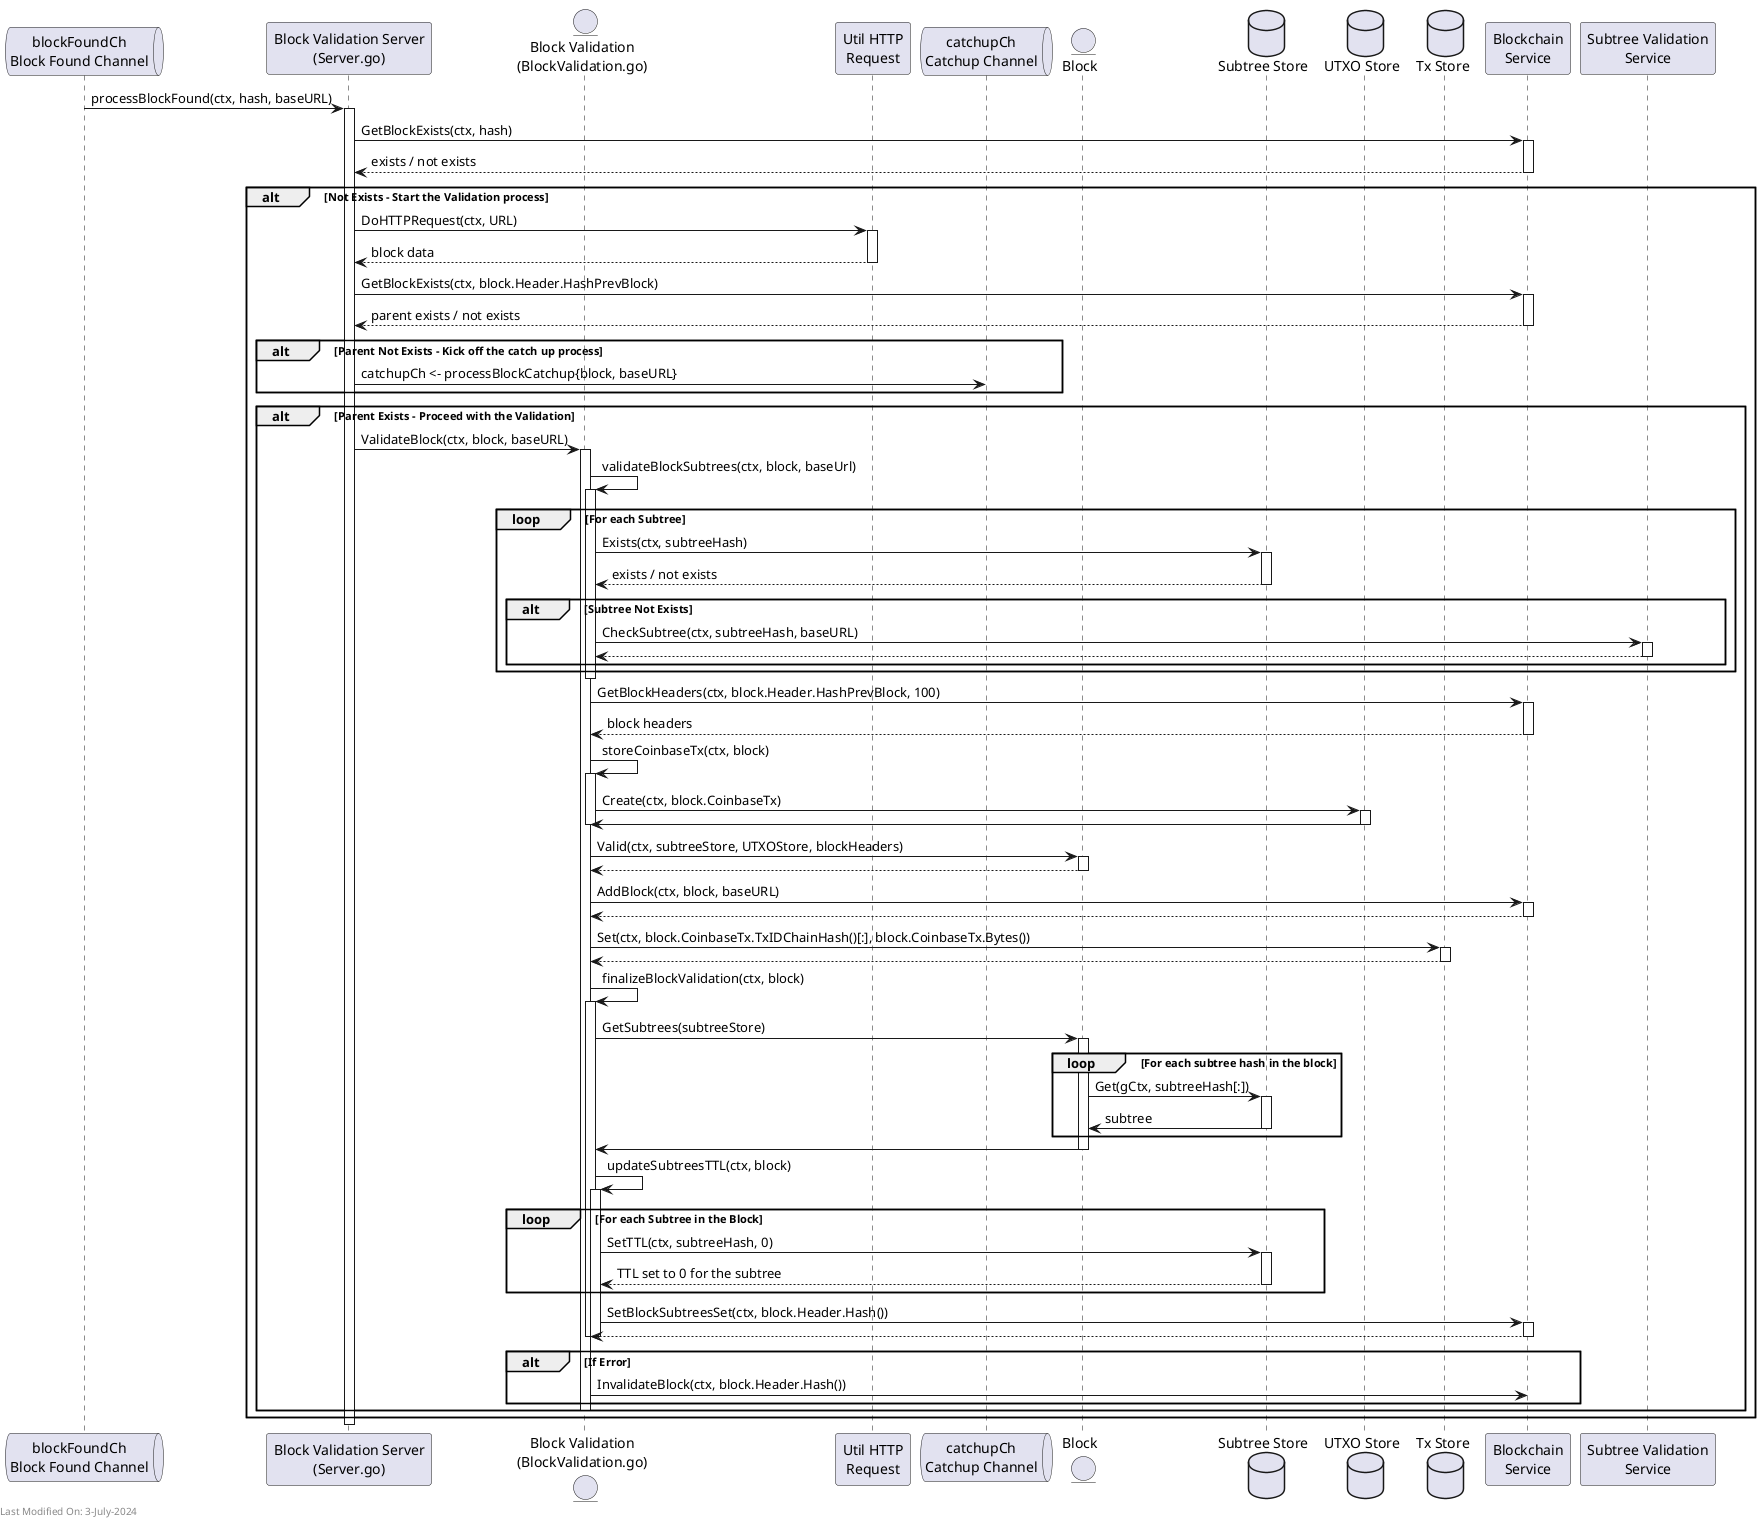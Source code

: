 @startuml
queue "blockFoundCh\nBlock Found Channel" as BFC
participant "Block Validation Server\n(Server.go)" as BVS
entity "Block Validation\n(BlockValidation.go)" as BVVB
participant "Util HTTP\nRequest" as Util
queue "catchupCh\nCatchup Channel" as CCC
entity "Block" as Block
database "Subtree Store" as SubtreeStore
database "UTXO Store" as UTXOStore
database "Tx Store" as TxStore
participant "Blockchain\nService" as BC
participant "Subtree Validation\nService" as SVS

BFC -> BVS: processBlockFound(ctx, hash, baseURL)
activate BVS

BVS -> BC: GetBlockExists(ctx, hash)
activate BC
BC --> BVS: exists / not exists
deactivate BC

alt Not Exists - Start the Validation process
    BVS -> Util: DoHTTPRequest(ctx, URL)
    activate Util
    Util --> BVS: block data
    deactivate Util

    BVS -> BC: GetBlockExists(ctx, block.Header.HashPrevBlock)
    activate BC
    BC --> BVS: parent exists / not exists
    deactivate BC

    alt Parent Not Exists - Kick off the catch up process
        BVS -> CCC: catchupCh <- processBlockCatchup{block, baseURL}
    end

    alt Parent Exists - Proceed with the Validation

    BVS -> BVVB: ValidateBlock(ctx, block, baseURL)
    activate BVVB
    BVVB -> BVVB: validateBlockSubtrees(ctx, block, baseUrl)
    activate BVVB

    loop For each Subtree
       BVVB -> SubtreeStore: Exists(ctx, subtreeHash)
       activate SubtreeStore
       SubtreeStore --> BVVB: exists / not exists
       deactivate SubtreeStore

        alt Subtree Not Exists
           BVVB -> SVS: CheckSubtree(ctx, subtreeHash, baseURL)
           activate SVS
           SVS --> BVVB
           deactivate SVS
        end
    end

    deactivate BVVB

    BVVB -> BC: GetBlockHeaders(ctx, block.Header.HashPrevBlock, 100)
    activate BC
    BC --> BVVB: block headers
    deactivate BC

    BVVB -> BVVB: storeCoinbaseTx(ctx, block)
    activate BVVB
    BVVB -> UTXOStore: Create(ctx, block.CoinbaseTx)
    activate UTXOStore
    UTXOStore -> BVVB
    deactivate UTXOStore
    deactivate BVVB


    BVVB -> Block: Valid(ctx, subtreeStore, UTXOStore, blockHeaders)
    activate Block
    Block --> BVVB
    deactivate Block


    BVVB -> BC: AddBlock(ctx, block, baseURL)
    activate BC
    BC --> BVVB
    deactivate BC

    BVVB -> TxStore: Set(ctx, block.CoinbaseTx.TxIDChainHash()[:], block.CoinbaseTx.Bytes())
    activate TxStore
    TxStore --> BVVB
    deactivate TxStore



    BVVB -> BVVB: finalizeBlockValidation(ctx, block)
    activate BVVB
    BVVB -> Block: GetSubtrees(subtreeStore)
    activate Block
    loop For each subtree hash in the block
        Block -> SubtreeStore: Get(gCtx, subtreeHash[:])
        activate SubtreeStore
        SubtreeStore -> Block: subtree
        deactivate SubtreeStore
    end
    Block -> BVVB
    deactivate Block


    BVVB -> BVVB: updateSubtreesTTL(ctx, block)
    activate BVVB
    loop For each Subtree in the Block
        BVVB -> SubtreeStore: SetTTL(ctx, subtreeHash, 0)
        activate SubtreeStore
        SubtreeStore --> BVVB: TTL set to 0 for the subtree
        deactivate SubtreeStore
    end
    BVVB -> BC: SetBlockSubtreesSet(ctx, block.Header.Hash())
    activate BC
    BC --> BVVB
    deactivate BC
    deactivate BVVB

    deactivate BVVB

    alt If Error
    BVVB  -> BC: InvalidateBlock(ctx, block.Header.Hash())
    end
    deactivate BVVB
    end

end

deactivate BVS

left footer Last Modified On: 3-July-2024

@enduml
